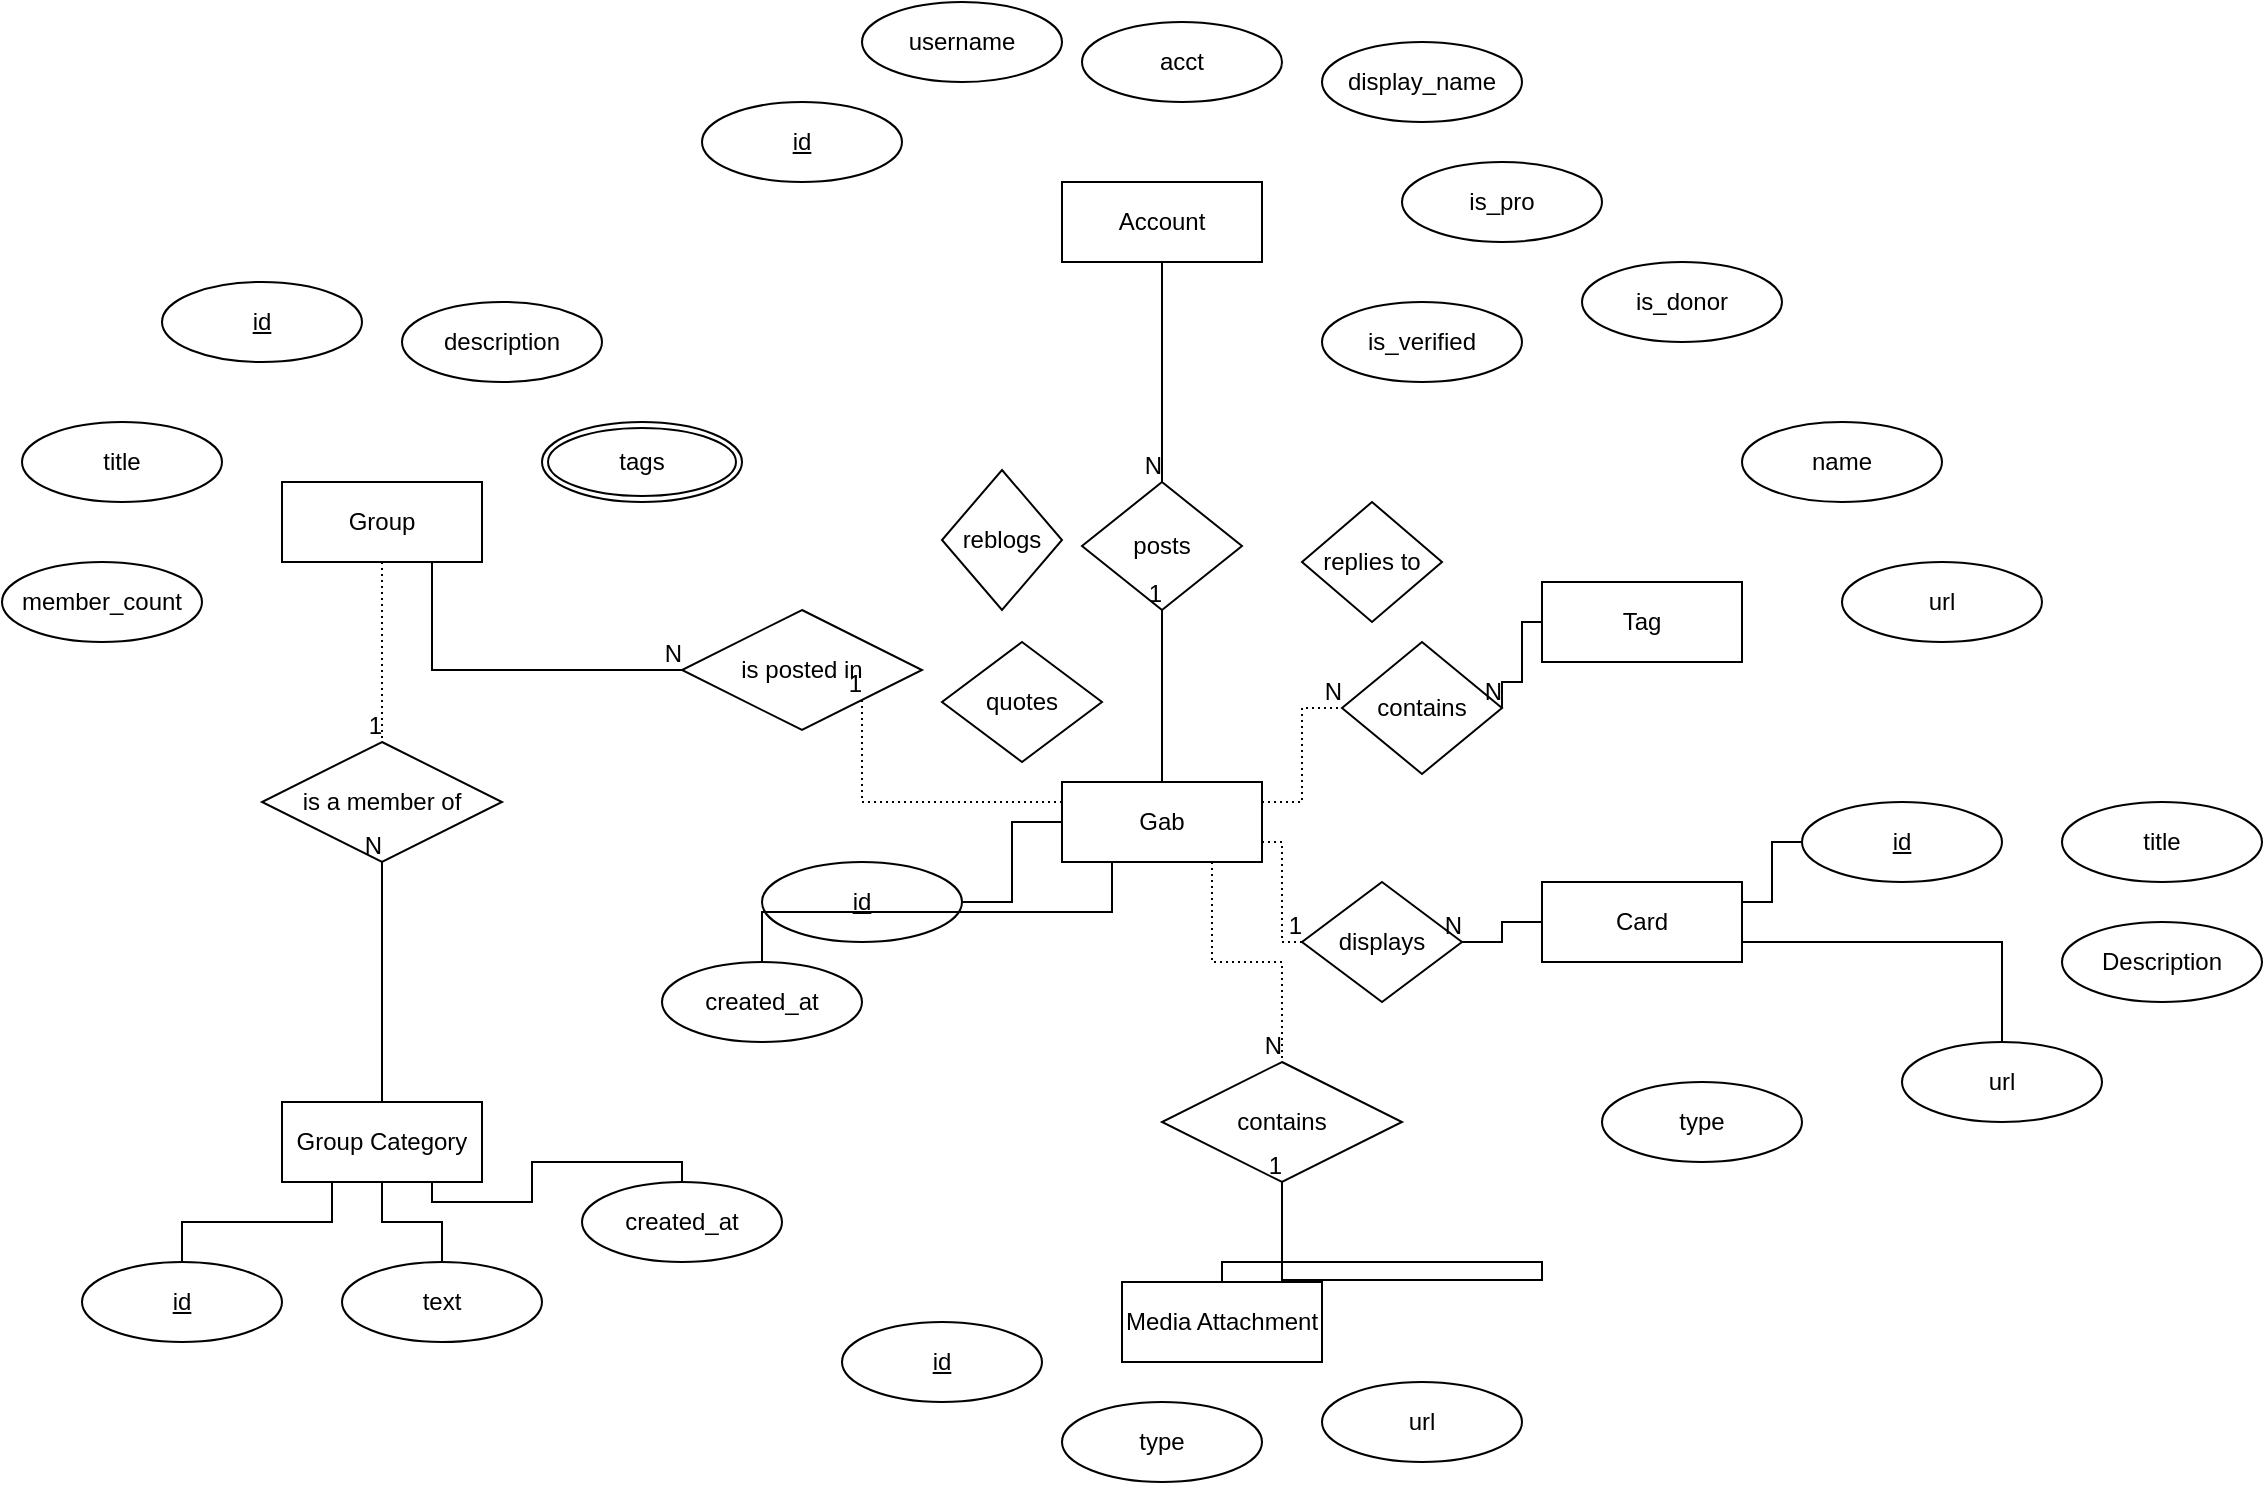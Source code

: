 <mxfile version="14.6.10" type="device"><diagram id="MES1VdeoQk6gx13UNxnc" name="Page-1"><mxGraphModel dx="1422" dy="793" grid="1" gridSize="10" guides="1" tooltips="1" connect="1" arrows="1" fold="1" page="1" pageScale="1" pageWidth="1169" pageHeight="827" math="0" shadow="0"><root><mxCell id="0"/><mxCell id="1" parent="0"/><mxCell id="cG0x-yaLVXpZAZzkQ2lh-7" value="Gab" style="whiteSpace=wrap;html=1;align=center;fontSize=12;" vertex="1" parent="1"><mxGeometry x="540" y="460" width="100" height="40" as="geometry"/></mxCell><mxCell id="cG0x-yaLVXpZAZzkQ2lh-8" value="Account" style="whiteSpace=wrap;html=1;align=center;fontSize=12;" vertex="1" parent="1"><mxGeometry x="540" y="160" width="100" height="40" as="geometry"/></mxCell><mxCell id="cG0x-yaLVXpZAZzkQ2lh-9" value="id" style="ellipse;whiteSpace=wrap;html=1;align=center;fontStyle=4;fontSize=12;" vertex="1" parent="1"><mxGeometry x="390" y="500" width="100" height="40" as="geometry"/></mxCell><mxCell id="cG0x-yaLVXpZAZzkQ2lh-10" value="&lt;div&gt;created_at&lt;/div&gt;" style="ellipse;whiteSpace=wrap;html=1;align=center;fontSize=12;" vertex="1" parent="1"><mxGeometry x="340" y="550" width="100" height="40" as="geometry"/></mxCell><mxCell id="cG0x-yaLVXpZAZzkQ2lh-13" value="&lt;div&gt;posts&lt;/div&gt;" style="shape=rhombus;perimeter=rhombusPerimeter;whiteSpace=wrap;html=1;align=center;fontSize=12;" vertex="1" parent="1"><mxGeometry x="550" y="310" width="80" height="64" as="geometry"/></mxCell><mxCell id="cG0x-yaLVXpZAZzkQ2lh-16" value="" style="endArrow=none;html=1;rounded=0;edgeStyle=orthogonalEdgeStyle;fontSize=12;exitX=1;exitY=0.5;exitDx=0;exitDy=0;entryX=0;entryY=0.5;entryDx=0;entryDy=0;" edge="1" parent="1" source="cG0x-yaLVXpZAZzkQ2lh-9" target="cG0x-yaLVXpZAZzkQ2lh-7"><mxGeometry relative="1" as="geometry"><mxPoint x="500" y="410" as="sourcePoint"/><mxPoint x="660" y="410" as="targetPoint"/></mxGeometry></mxCell><mxCell id="cG0x-yaLVXpZAZzkQ2lh-17" value="&lt;div&gt;id&lt;/div&gt;" style="ellipse;whiteSpace=wrap;html=1;align=center;fontStyle=4;fontSize=12;" vertex="1" parent="1"><mxGeometry x="360" y="120" width="100" height="40" as="geometry"/></mxCell><mxCell id="cG0x-yaLVXpZAZzkQ2lh-18" value="&lt;div&gt;username&lt;/div&gt;" style="ellipse;whiteSpace=wrap;html=1;align=center;fontSize=12;" vertex="1" parent="1"><mxGeometry x="440" y="70" width="100" height="40" as="geometry"/></mxCell><mxCell id="cG0x-yaLVXpZAZzkQ2lh-19" value="&lt;div&gt;acct&lt;/div&gt;" style="ellipse;whiteSpace=wrap;html=1;align=center;fontSize=12;" vertex="1" parent="1"><mxGeometry x="550" y="80" width="100" height="40" as="geometry"/></mxCell><mxCell id="cG0x-yaLVXpZAZzkQ2lh-20" value="display_name" style="ellipse;whiteSpace=wrap;html=1;align=center;fontSize=12;" vertex="1" parent="1"><mxGeometry x="670" y="90" width="100" height="40" as="geometry"/></mxCell><mxCell id="cG0x-yaLVXpZAZzkQ2lh-21" value="Group" style="whiteSpace=wrap;html=1;align=center;fontSize=12;" vertex="1" parent="1"><mxGeometry x="150" y="310" width="100" height="40" as="geometry"/></mxCell><mxCell id="cG0x-yaLVXpZAZzkQ2lh-22" value="&lt;div&gt;Tag&lt;/div&gt;" style="whiteSpace=wrap;html=1;align=center;fontSize=12;" vertex="1" parent="1"><mxGeometry x="780" y="360" width="100" height="40" as="geometry"/></mxCell><mxCell id="cG0x-yaLVXpZAZzkQ2lh-23" value="Card" style="whiteSpace=wrap;html=1;align=center;fontSize=12;" vertex="1" parent="1"><mxGeometry x="780" y="510" width="100" height="40" as="geometry"/></mxCell><mxCell id="cG0x-yaLVXpZAZzkQ2lh-24" value="url" style="ellipse;whiteSpace=wrap;html=1;align=center;fontSize=12;" vertex="1" parent="1"><mxGeometry x="960" y="590" width="100" height="40" as="geometry"/></mxCell><mxCell id="cG0x-yaLVXpZAZzkQ2lh-25" value="id" style="ellipse;whiteSpace=wrap;html=1;align=center;fontStyle=4;fontSize=12;" vertex="1" parent="1"><mxGeometry x="910" y="470" width="100" height="40" as="geometry"/></mxCell><mxCell id="cG0x-yaLVXpZAZzkQ2lh-27" value="" style="endArrow=none;html=1;rounded=0;edgeStyle=orthogonalEdgeStyle;fontSize=12;entryX=0;entryY=0.5;entryDx=0;entryDy=0;exitX=1;exitY=0.25;exitDx=0;exitDy=0;" edge="1" parent="1" source="cG0x-yaLVXpZAZzkQ2lh-23" target="cG0x-yaLVXpZAZzkQ2lh-25"><mxGeometry relative="1" as="geometry"><mxPoint x="500" y="410" as="sourcePoint"/><mxPoint x="660" y="410" as="targetPoint"/></mxGeometry></mxCell><mxCell id="cG0x-yaLVXpZAZzkQ2lh-28" value="" style="endArrow=none;html=1;rounded=0;edgeStyle=orthogonalEdgeStyle;fontSize=12;entryX=0.5;entryY=0;entryDx=0;entryDy=0;exitX=1;exitY=0.75;exitDx=0;exitDy=0;" edge="1" parent="1" source="cG0x-yaLVXpZAZzkQ2lh-23" target="cG0x-yaLVXpZAZzkQ2lh-24"><mxGeometry relative="1" as="geometry"><mxPoint x="500" y="410" as="sourcePoint"/><mxPoint x="660" y="410" as="targetPoint"/></mxGeometry></mxCell><mxCell id="cG0x-yaLVXpZAZzkQ2lh-32" value="title" style="ellipse;whiteSpace=wrap;html=1;align=center;fontSize=12;" vertex="1" parent="1"><mxGeometry x="1040" y="470" width="100" height="40" as="geometry"/></mxCell><mxCell id="cG0x-yaLVXpZAZzkQ2lh-33" value="Description" style="ellipse;whiteSpace=wrap;html=1;align=center;fontSize=12;" vertex="1" parent="1"><mxGeometry x="1040" y="530" width="100" height="40" as="geometry"/></mxCell><mxCell id="cG0x-yaLVXpZAZzkQ2lh-34" value="type" style="ellipse;whiteSpace=wrap;html=1;align=center;fontSize=12;" vertex="1" parent="1"><mxGeometry x="810" y="610" width="100" height="40" as="geometry"/></mxCell><mxCell id="cG0x-yaLVXpZAZzkQ2lh-35" value="&lt;div&gt;name&lt;/div&gt;" style="ellipse;whiteSpace=wrap;html=1;align=center;fontSize=12;" vertex="1" parent="1"><mxGeometry x="880" y="280" width="100" height="40" as="geometry"/></mxCell><mxCell id="cG0x-yaLVXpZAZzkQ2lh-36" value="url" style="ellipse;whiteSpace=wrap;html=1;align=center;fontSize=12;" vertex="1" parent="1"><mxGeometry x="930" y="350" width="100" height="40" as="geometry"/></mxCell><mxCell id="cG0x-yaLVXpZAZzkQ2lh-38" value="displays" style="shape=rhombus;perimeter=rhombusPerimeter;whiteSpace=wrap;html=1;align=center;fontSize=12;" vertex="1" parent="1"><mxGeometry x="660" y="510" width="80" height="60" as="geometry"/></mxCell><mxCell id="cG0x-yaLVXpZAZzkQ2lh-39" value="contains" style="shape=rhombus;perimeter=rhombusPerimeter;whiteSpace=wrap;html=1;align=center;fontSize=12;" vertex="1" parent="1"><mxGeometry x="680" y="390" width="80" height="66" as="geometry"/></mxCell><mxCell id="cG0x-yaLVXpZAZzkQ2lh-47" value="" style="endArrow=none;html=1;rounded=0;dashed=1;dashPattern=1 2;edgeStyle=orthogonalEdgeStyle;fontSize=12;entryX=0;entryY=0.5;entryDx=0;entryDy=0;exitX=1;exitY=0.75;exitDx=0;exitDy=0;" edge="1" parent="1" source="cG0x-yaLVXpZAZzkQ2lh-7" target="cG0x-yaLVXpZAZzkQ2lh-38"><mxGeometry relative="1" as="geometry"><mxPoint x="500" y="410" as="sourcePoint"/><mxPoint x="660" y="410" as="targetPoint"/></mxGeometry></mxCell><mxCell id="cG0x-yaLVXpZAZzkQ2lh-48" value="1" style="resizable=0;html=1;align=right;verticalAlign=bottom;" connectable="0" vertex="1" parent="cG0x-yaLVXpZAZzkQ2lh-47"><mxGeometry x="1" relative="1" as="geometry"/></mxCell><mxCell id="cG0x-yaLVXpZAZzkQ2lh-51" value="" style="endArrow=none;html=1;rounded=0;edgeStyle=orthogonalEdgeStyle;fontSize=12;exitX=0;exitY=0.5;exitDx=0;exitDy=0;entryX=1;entryY=0.5;entryDx=0;entryDy=0;" edge="1" parent="1" source="cG0x-yaLVXpZAZzkQ2lh-23" target="cG0x-yaLVXpZAZzkQ2lh-38"><mxGeometry relative="1" as="geometry"><mxPoint x="500" y="410" as="sourcePoint"/><mxPoint x="660" y="410" as="targetPoint"/></mxGeometry></mxCell><mxCell id="cG0x-yaLVXpZAZzkQ2lh-52" value="N" style="resizable=0;html=1;align=right;verticalAlign=bottom;" connectable="0" vertex="1" parent="cG0x-yaLVXpZAZzkQ2lh-51"><mxGeometry x="1" relative="1" as="geometry"/></mxCell><mxCell id="cG0x-yaLVXpZAZzkQ2lh-53" value="" style="endArrow=none;html=1;rounded=0;dashed=1;dashPattern=1 2;edgeStyle=orthogonalEdgeStyle;fontSize=12;exitX=1;exitY=0.25;exitDx=0;exitDy=0;entryX=0;entryY=0.5;entryDx=0;entryDy=0;" edge="1" parent="1" source="cG0x-yaLVXpZAZzkQ2lh-7" target="cG0x-yaLVXpZAZzkQ2lh-39"><mxGeometry relative="1" as="geometry"><mxPoint x="500" y="410" as="sourcePoint"/><mxPoint x="660" y="410" as="targetPoint"/></mxGeometry></mxCell><mxCell id="cG0x-yaLVXpZAZzkQ2lh-54" value="N" style="resizable=0;html=1;align=right;verticalAlign=bottom;" connectable="0" vertex="1" parent="cG0x-yaLVXpZAZzkQ2lh-53"><mxGeometry x="1" relative="1" as="geometry"/></mxCell><mxCell id="cG0x-yaLVXpZAZzkQ2lh-55" value="" style="endArrow=none;html=1;rounded=0;edgeStyle=orthogonalEdgeStyle;fontSize=12;exitX=0;exitY=0.5;exitDx=0;exitDy=0;entryX=1;entryY=0.5;entryDx=0;entryDy=0;" edge="1" parent="1" source="cG0x-yaLVXpZAZzkQ2lh-22" target="cG0x-yaLVXpZAZzkQ2lh-39"><mxGeometry relative="1" as="geometry"><mxPoint x="500" y="410" as="sourcePoint"/><mxPoint x="660" y="410" as="targetPoint"/><Array as="points"><mxPoint x="770" y="380"/><mxPoint x="770" y="410"/><mxPoint x="760" y="410"/></Array></mxGeometry></mxCell><mxCell id="cG0x-yaLVXpZAZzkQ2lh-56" value="N" style="resizable=0;html=1;align=right;verticalAlign=bottom;" connectable="0" vertex="1" parent="cG0x-yaLVXpZAZzkQ2lh-55"><mxGeometry x="1" relative="1" as="geometry"/></mxCell><mxCell id="cG0x-yaLVXpZAZzkQ2lh-57" value="" style="endArrow=none;html=1;rounded=0;edgeStyle=orthogonalEdgeStyle;fontSize=12;entryX=0.5;entryY=1;entryDx=0;entryDy=0;exitX=0.5;exitY=0;exitDx=0;exitDy=0;" edge="1" parent="1" source="cG0x-yaLVXpZAZzkQ2lh-7" target="cG0x-yaLVXpZAZzkQ2lh-13"><mxGeometry relative="1" as="geometry"><mxPoint x="500" y="410" as="sourcePoint"/><mxPoint x="660" y="410" as="targetPoint"/></mxGeometry></mxCell><mxCell id="cG0x-yaLVXpZAZzkQ2lh-58" value="1" style="resizable=0;html=1;align=right;verticalAlign=bottom;" connectable="0" vertex="1" parent="cG0x-yaLVXpZAZzkQ2lh-57"><mxGeometry x="1" relative="1" as="geometry"/></mxCell><mxCell id="cG0x-yaLVXpZAZzkQ2lh-59" value="" style="endArrow=none;html=1;rounded=0;edgeStyle=orthogonalEdgeStyle;fontSize=12;exitX=0.5;exitY=1;exitDx=0;exitDy=0;entryX=0.5;entryY=0;entryDx=0;entryDy=0;" edge="1" parent="1" source="cG0x-yaLVXpZAZzkQ2lh-8" target="cG0x-yaLVXpZAZzkQ2lh-13"><mxGeometry relative="1" as="geometry"><mxPoint x="500" y="410" as="sourcePoint"/><mxPoint x="660" y="410" as="targetPoint"/></mxGeometry></mxCell><mxCell id="cG0x-yaLVXpZAZzkQ2lh-60" value="N" style="resizable=0;html=1;align=right;verticalAlign=bottom;" connectable="0" vertex="1" parent="cG0x-yaLVXpZAZzkQ2lh-59"><mxGeometry x="1" relative="1" as="geometry"/></mxCell><mxCell id="cG0x-yaLVXpZAZzkQ2lh-61" value="" style="endArrow=none;html=1;rounded=0;edgeStyle=orthogonalEdgeStyle;fontSize=12;exitX=0.25;exitY=1;exitDx=0;exitDy=0;entryX=0.5;entryY=0;entryDx=0;entryDy=0;" edge="1" parent="1" source="cG0x-yaLVXpZAZzkQ2lh-7" target="cG0x-yaLVXpZAZzkQ2lh-10"><mxGeometry relative="1" as="geometry"><mxPoint x="500" y="410" as="sourcePoint"/><mxPoint x="660" y="410" as="targetPoint"/></mxGeometry></mxCell><mxCell id="cG0x-yaLVXpZAZzkQ2lh-62" value="&lt;div&gt;id&lt;/div&gt;" style="ellipse;whiteSpace=wrap;html=1;align=center;fontStyle=4;fontSize=12;" vertex="1" parent="1"><mxGeometry x="90" y="210" width="100" height="40" as="geometry"/></mxCell><mxCell id="cG0x-yaLVXpZAZzkQ2lh-63" value="&lt;div&gt;title&lt;/div&gt;" style="ellipse;whiteSpace=wrap;html=1;align=center;fontSize=12;" vertex="1" parent="1"><mxGeometry x="20" y="280" width="100" height="40" as="geometry"/></mxCell><mxCell id="cG0x-yaLVXpZAZzkQ2lh-64" value="description" style="ellipse;whiteSpace=wrap;html=1;align=center;fontSize=12;" vertex="1" parent="1"><mxGeometry x="210" y="220" width="100" height="40" as="geometry"/></mxCell><mxCell id="cG0x-yaLVXpZAZzkQ2lh-65" value="tags" style="ellipse;shape=doubleEllipse;margin=3;whiteSpace=wrap;html=1;align=center;fontSize=12;" vertex="1" parent="1"><mxGeometry x="280" y="280" width="100" height="40" as="geometry"/></mxCell><mxCell id="cG0x-yaLVXpZAZzkQ2lh-66" value="member_count" style="ellipse;whiteSpace=wrap;html=1;align=center;fontSize=12;" vertex="1" parent="1"><mxGeometry x="10" y="350" width="100" height="40" as="geometry"/></mxCell><mxCell id="cG0x-yaLVXpZAZzkQ2lh-67" value="Group Category" style="whiteSpace=wrap;html=1;align=center;fontSize=12;" vertex="1" parent="1"><mxGeometry x="150" y="620" width="100" height="40" as="geometry"/></mxCell><mxCell id="cG0x-yaLVXpZAZzkQ2lh-68" value="id" style="ellipse;whiteSpace=wrap;html=1;align=center;fontStyle=4;fontSize=12;" vertex="1" parent="1"><mxGeometry x="50" y="700" width="100" height="40" as="geometry"/></mxCell><mxCell id="cG0x-yaLVXpZAZzkQ2lh-69" value="text" style="ellipse;whiteSpace=wrap;html=1;align=center;fontSize=12;" vertex="1" parent="1"><mxGeometry x="180" y="700" width="100" height="40" as="geometry"/></mxCell><mxCell id="cG0x-yaLVXpZAZzkQ2lh-70" value="created_at" style="ellipse;whiteSpace=wrap;html=1;align=center;fontSize=12;" vertex="1" parent="1"><mxGeometry x="300" y="660" width="100" height="40" as="geometry"/></mxCell><mxCell id="cG0x-yaLVXpZAZzkQ2lh-71" value="" style="endArrow=none;html=1;rounded=0;edgeStyle=orthogonalEdgeStyle;fontSize=12;exitX=0.25;exitY=1;exitDx=0;exitDy=0;entryX=0.5;entryY=0;entryDx=0;entryDy=0;" edge="1" parent="1" source="cG0x-yaLVXpZAZzkQ2lh-67" target="cG0x-yaLVXpZAZzkQ2lh-68"><mxGeometry relative="1" as="geometry"><mxPoint x="500" y="410" as="sourcePoint"/><mxPoint x="660" y="410" as="targetPoint"/></mxGeometry></mxCell><mxCell id="cG0x-yaLVXpZAZzkQ2lh-72" value="" style="endArrow=none;html=1;rounded=0;edgeStyle=orthogonalEdgeStyle;fontSize=12;exitX=0.5;exitY=1;exitDx=0;exitDy=0;entryX=0.5;entryY=0;entryDx=0;entryDy=0;" edge="1" parent="1" source="cG0x-yaLVXpZAZzkQ2lh-67" target="cG0x-yaLVXpZAZzkQ2lh-69"><mxGeometry relative="1" as="geometry"><mxPoint x="500" y="410" as="sourcePoint"/><mxPoint x="660" y="410" as="targetPoint"/></mxGeometry></mxCell><mxCell id="cG0x-yaLVXpZAZzkQ2lh-73" value="" style="endArrow=none;html=1;rounded=0;edgeStyle=orthogonalEdgeStyle;fontSize=12;exitX=0.75;exitY=1;exitDx=0;exitDy=0;entryX=0.5;entryY=0;entryDx=0;entryDy=0;" edge="1" parent="1" source="cG0x-yaLVXpZAZzkQ2lh-67" target="cG0x-yaLVXpZAZzkQ2lh-70"><mxGeometry relative="1" as="geometry"><mxPoint x="500" y="410" as="sourcePoint"/><mxPoint x="660" y="410" as="targetPoint"/></mxGeometry></mxCell><mxCell id="cG0x-yaLVXpZAZzkQ2lh-74" value="is a member of" style="shape=rhombus;perimeter=rhombusPerimeter;whiteSpace=wrap;html=1;align=center;fontSize=12;" vertex="1" parent="1"><mxGeometry x="140" y="440" width="120" height="60" as="geometry"/></mxCell><mxCell id="cG0x-yaLVXpZAZzkQ2lh-75" value="" style="endArrow=none;html=1;rounded=0;dashed=1;dashPattern=1 2;edgeStyle=orthogonalEdgeStyle;fontSize=12;exitX=0.5;exitY=1;exitDx=0;exitDy=0;entryX=0.5;entryY=0;entryDx=0;entryDy=0;" edge="1" parent="1" source="cG0x-yaLVXpZAZzkQ2lh-21" target="cG0x-yaLVXpZAZzkQ2lh-74"><mxGeometry relative="1" as="geometry"><mxPoint x="500" y="410" as="sourcePoint"/><mxPoint x="660" y="410" as="targetPoint"/></mxGeometry></mxCell><mxCell id="cG0x-yaLVXpZAZzkQ2lh-76" value="1" style="resizable=0;html=1;align=right;verticalAlign=bottom;" connectable="0" vertex="1" parent="cG0x-yaLVXpZAZzkQ2lh-75"><mxGeometry x="1" relative="1" as="geometry"/></mxCell><mxCell id="cG0x-yaLVXpZAZzkQ2lh-77" value="" style="endArrow=none;html=1;rounded=0;edgeStyle=orthogonalEdgeStyle;fontSize=12;exitX=0.5;exitY=0;exitDx=0;exitDy=0;entryX=0.5;entryY=1;entryDx=0;entryDy=0;" edge="1" parent="1" source="cG0x-yaLVXpZAZzkQ2lh-67" target="cG0x-yaLVXpZAZzkQ2lh-74"><mxGeometry relative="1" as="geometry"><mxPoint x="500" y="410" as="sourcePoint"/><mxPoint x="660" y="410" as="targetPoint"/></mxGeometry></mxCell><mxCell id="cG0x-yaLVXpZAZzkQ2lh-78" value="N" style="resizable=0;html=1;align=right;verticalAlign=bottom;" connectable="0" vertex="1" parent="cG0x-yaLVXpZAZzkQ2lh-77"><mxGeometry x="1" relative="1" as="geometry"/></mxCell><mxCell id="cG0x-yaLVXpZAZzkQ2lh-79" value="is posted in" style="shape=rhombus;perimeter=rhombusPerimeter;whiteSpace=wrap;html=1;align=center;fontSize=12;" vertex="1" parent="1"><mxGeometry x="350" y="374" width="120" height="60" as="geometry"/></mxCell><mxCell id="cG0x-yaLVXpZAZzkQ2lh-80" value="" style="endArrow=none;html=1;rounded=0;dashed=1;dashPattern=1 2;edgeStyle=orthogonalEdgeStyle;fontSize=12;exitX=0;exitY=0.25;exitDx=0;exitDy=0;entryX=1;entryY=1;entryDx=0;entryDy=0;" edge="1" parent="1" source="cG0x-yaLVXpZAZzkQ2lh-7" target="cG0x-yaLVXpZAZzkQ2lh-79"><mxGeometry relative="1" as="geometry"><mxPoint x="500" y="390" as="sourcePoint"/><mxPoint x="660" y="390" as="targetPoint"/></mxGeometry></mxCell><mxCell id="cG0x-yaLVXpZAZzkQ2lh-81" value="1" style="resizable=0;html=1;align=right;verticalAlign=bottom;" connectable="0" vertex="1" parent="cG0x-yaLVXpZAZzkQ2lh-80"><mxGeometry x="1" relative="1" as="geometry"/></mxCell><mxCell id="cG0x-yaLVXpZAZzkQ2lh-82" value="" style="endArrow=none;html=1;rounded=0;edgeStyle=orthogonalEdgeStyle;fontSize=12;exitX=0.75;exitY=1;exitDx=0;exitDy=0;entryX=0;entryY=0.5;entryDx=0;entryDy=0;" edge="1" parent="1" source="cG0x-yaLVXpZAZzkQ2lh-21" target="cG0x-yaLVXpZAZzkQ2lh-79"><mxGeometry relative="1" as="geometry"><mxPoint x="500" y="390" as="sourcePoint"/><mxPoint x="660" y="390" as="targetPoint"/></mxGeometry></mxCell><mxCell id="cG0x-yaLVXpZAZzkQ2lh-83" value="N" style="resizable=0;html=1;align=right;verticalAlign=bottom;" connectable="0" vertex="1" parent="cG0x-yaLVXpZAZzkQ2lh-82"><mxGeometry x="1" relative="1" as="geometry"/></mxCell><mxCell id="cG0x-yaLVXpZAZzkQ2lh-84" value="is_pro" style="ellipse;whiteSpace=wrap;html=1;align=center;fontSize=12;" vertex="1" parent="1"><mxGeometry x="710" y="150" width="100" height="40" as="geometry"/></mxCell><mxCell id="cG0x-yaLVXpZAZzkQ2lh-85" value="is_verified" style="ellipse;whiteSpace=wrap;html=1;align=center;fontSize=12;" vertex="1" parent="1"><mxGeometry x="670" y="220" width="100" height="40" as="geometry"/></mxCell><mxCell id="cG0x-yaLVXpZAZzkQ2lh-86" value="is_donor" style="ellipse;whiteSpace=wrap;html=1;align=center;fontSize=12;" vertex="1" parent="1"><mxGeometry x="800" y="200" width="100" height="40" as="geometry"/></mxCell><mxCell id="cG0x-yaLVXpZAZzkQ2lh-87" value="Media Attachment" style="whiteSpace=wrap;html=1;align=center;fontSize=12;" vertex="1" parent="1"><mxGeometry x="570" y="710" width="100" height="40" as="geometry"/></mxCell><mxCell id="cG0x-yaLVXpZAZzkQ2lh-88" value="id" style="ellipse;whiteSpace=wrap;html=1;align=center;fontStyle=4;fontSize=12;" vertex="1" parent="1"><mxGeometry x="430" y="730" width="100" height="40" as="geometry"/></mxCell><mxCell id="cG0x-yaLVXpZAZzkQ2lh-89" value="type" style="ellipse;whiteSpace=wrap;html=1;align=center;fontSize=12;" vertex="1" parent="1"><mxGeometry x="540" y="770" width="100" height="40" as="geometry"/></mxCell><mxCell id="cG0x-yaLVXpZAZzkQ2lh-90" value="url" style="ellipse;whiteSpace=wrap;html=1;align=center;fontSize=12;" vertex="1" parent="1"><mxGeometry x="670" y="760" width="100" height="40" as="geometry"/></mxCell><mxCell id="cG0x-yaLVXpZAZzkQ2lh-91" value="contains" style="shape=rhombus;perimeter=rhombusPerimeter;whiteSpace=wrap;html=1;align=center;fontSize=12;" vertex="1" parent="1"><mxGeometry x="590" y="600" width="120" height="60" as="geometry"/></mxCell><mxCell id="cG0x-yaLVXpZAZzkQ2lh-92" value="" style="endArrow=none;html=1;rounded=0;edgeStyle=orthogonalEdgeStyle;fontSize=12;exitX=0.5;exitY=0;exitDx=0;exitDy=0;entryX=0.5;entryY=1;entryDx=0;entryDy=0;" edge="1" parent="1" source="cG0x-yaLVXpZAZzkQ2lh-87" target="cG0x-yaLVXpZAZzkQ2lh-91"><mxGeometry relative="1" as="geometry"><mxPoint x="730" y="699" as="sourcePoint"/><mxPoint x="890" y="699" as="targetPoint"/><Array as="points"><mxPoint x="620" y="700"/><mxPoint x="780" y="700"/><mxPoint x="780" y="709"/><mxPoint x="650" y="709"/></Array></mxGeometry></mxCell><mxCell id="cG0x-yaLVXpZAZzkQ2lh-93" value="1" style="resizable=0;html=1;align=right;verticalAlign=bottom;" connectable="0" vertex="1" parent="cG0x-yaLVXpZAZzkQ2lh-92"><mxGeometry x="1" relative="1" as="geometry"/></mxCell><mxCell id="cG0x-yaLVXpZAZzkQ2lh-94" value="" style="endArrow=none;html=1;rounded=0;dashed=1;dashPattern=1 2;edgeStyle=orthogonalEdgeStyle;fontSize=12;exitX=0.75;exitY=1;exitDx=0;exitDy=0;entryX=0.5;entryY=0;entryDx=0;entryDy=0;" edge="1" parent="1" source="cG0x-yaLVXpZAZzkQ2lh-7" target="cG0x-yaLVXpZAZzkQ2lh-91"><mxGeometry relative="1" as="geometry"><mxPoint x="500" y="530" as="sourcePoint"/><mxPoint x="660" y="530" as="targetPoint"/></mxGeometry></mxCell><mxCell id="cG0x-yaLVXpZAZzkQ2lh-95" value="N" style="resizable=0;html=1;align=right;verticalAlign=bottom;" connectable="0" vertex="1" parent="cG0x-yaLVXpZAZzkQ2lh-94"><mxGeometry x="1" relative="1" as="geometry"/></mxCell><mxCell id="cG0x-yaLVXpZAZzkQ2lh-96" value="quotes" style="shape=rhombus;perimeter=rhombusPerimeter;whiteSpace=wrap;html=1;align=center;fontSize=12;" vertex="1" parent="1"><mxGeometry x="480" y="390" width="80" height="60" as="geometry"/></mxCell><mxCell id="cG0x-yaLVXpZAZzkQ2lh-97" value="reblogs" style="shape=rhombus;perimeter=rhombusPerimeter;whiteSpace=wrap;html=1;align=center;fontSize=12;" vertex="1" parent="1"><mxGeometry x="480" y="304" width="60" height="70" as="geometry"/></mxCell><mxCell id="cG0x-yaLVXpZAZzkQ2lh-98" value="replies to" style="shape=rhombus;perimeter=rhombusPerimeter;whiteSpace=wrap;html=1;align=center;fontSize=12;" vertex="1" parent="1"><mxGeometry x="660" y="320" width="70" height="60" as="geometry"/></mxCell></root></mxGraphModel></diagram></mxfile>